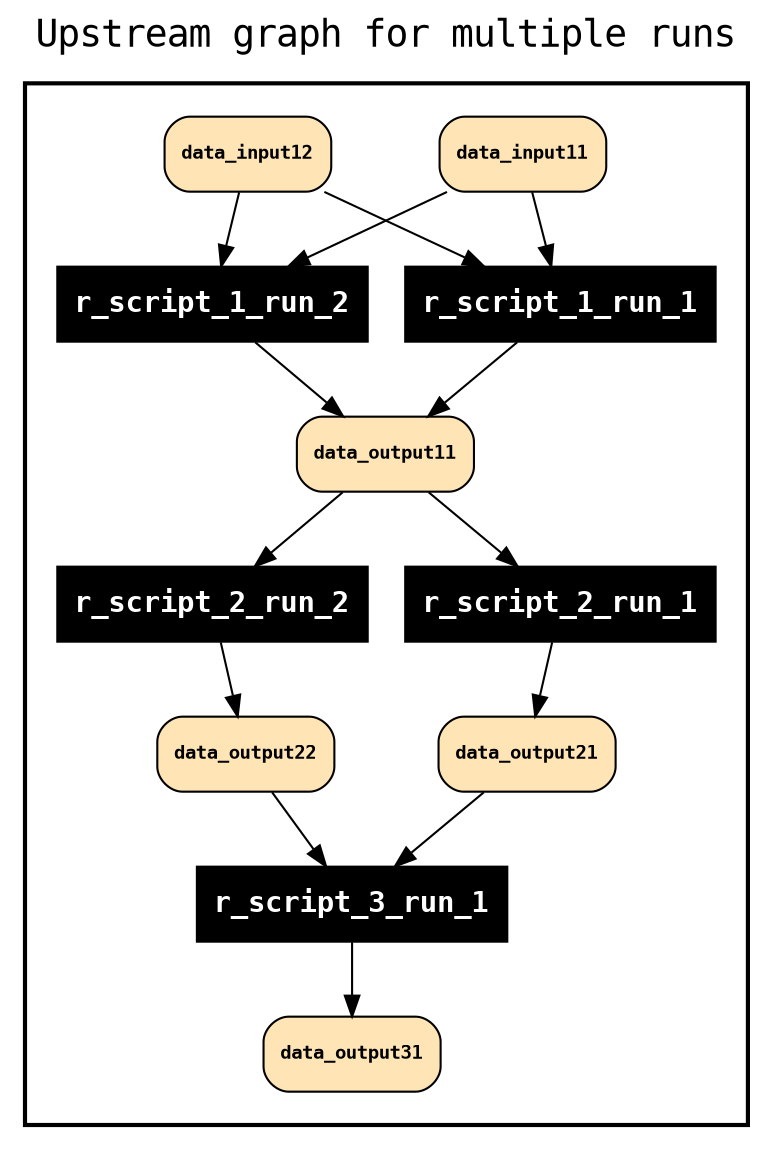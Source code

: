 
digraph yw_data_view {
rankdir=TB
fontname=Courier; fontsize=18; labelloc=t
label="Upstream graph for multiple runs"
subgraph cluster_workflow { label=""; color=black; penwidth=2
subgraph cluster_workflow_inner { label=""; color=white
node[shape=box style=filled fillcolor="black" peripheries=1 fontname="Courier-Bold" fontcolor=white]
r_script_2_run_2
r_script_2_run_1
r_script_1_run_2
r_script_1_run_1
r_script_3_run_1
node[shape=box style="rounded,filled" fillcolor="#FFE4B5" peripheries=1 fontname="Courier-Bold" fontsize=9 fontcolor=black]
data_input11
data_input11
data_input12
data_input12
data_output11
data_output11
data_output11
data_output11
data_output21
data_output21
data_output22
data_output22
data_output31
}}
data_output22 -> r_script_3_run_1
data_output21 -> r_script_3_run_1
data_input12 -> r_script_1_run_1
data_input12 -> r_script_1_run_2
data_input11 -> r_script_1_run_1
data_input11 -> r_script_1_run_2
data_output11 -> r_script_2_run_1
data_output11 -> r_script_2_run_2
r_script_1_run_1 -> data_output11
r_script_1_run_2 -> data_output11
r_script_2_run_1 -> data_output21
r_script_2_run_2 -> data_output22
r_script_3_run_1 -> data_output31
}

